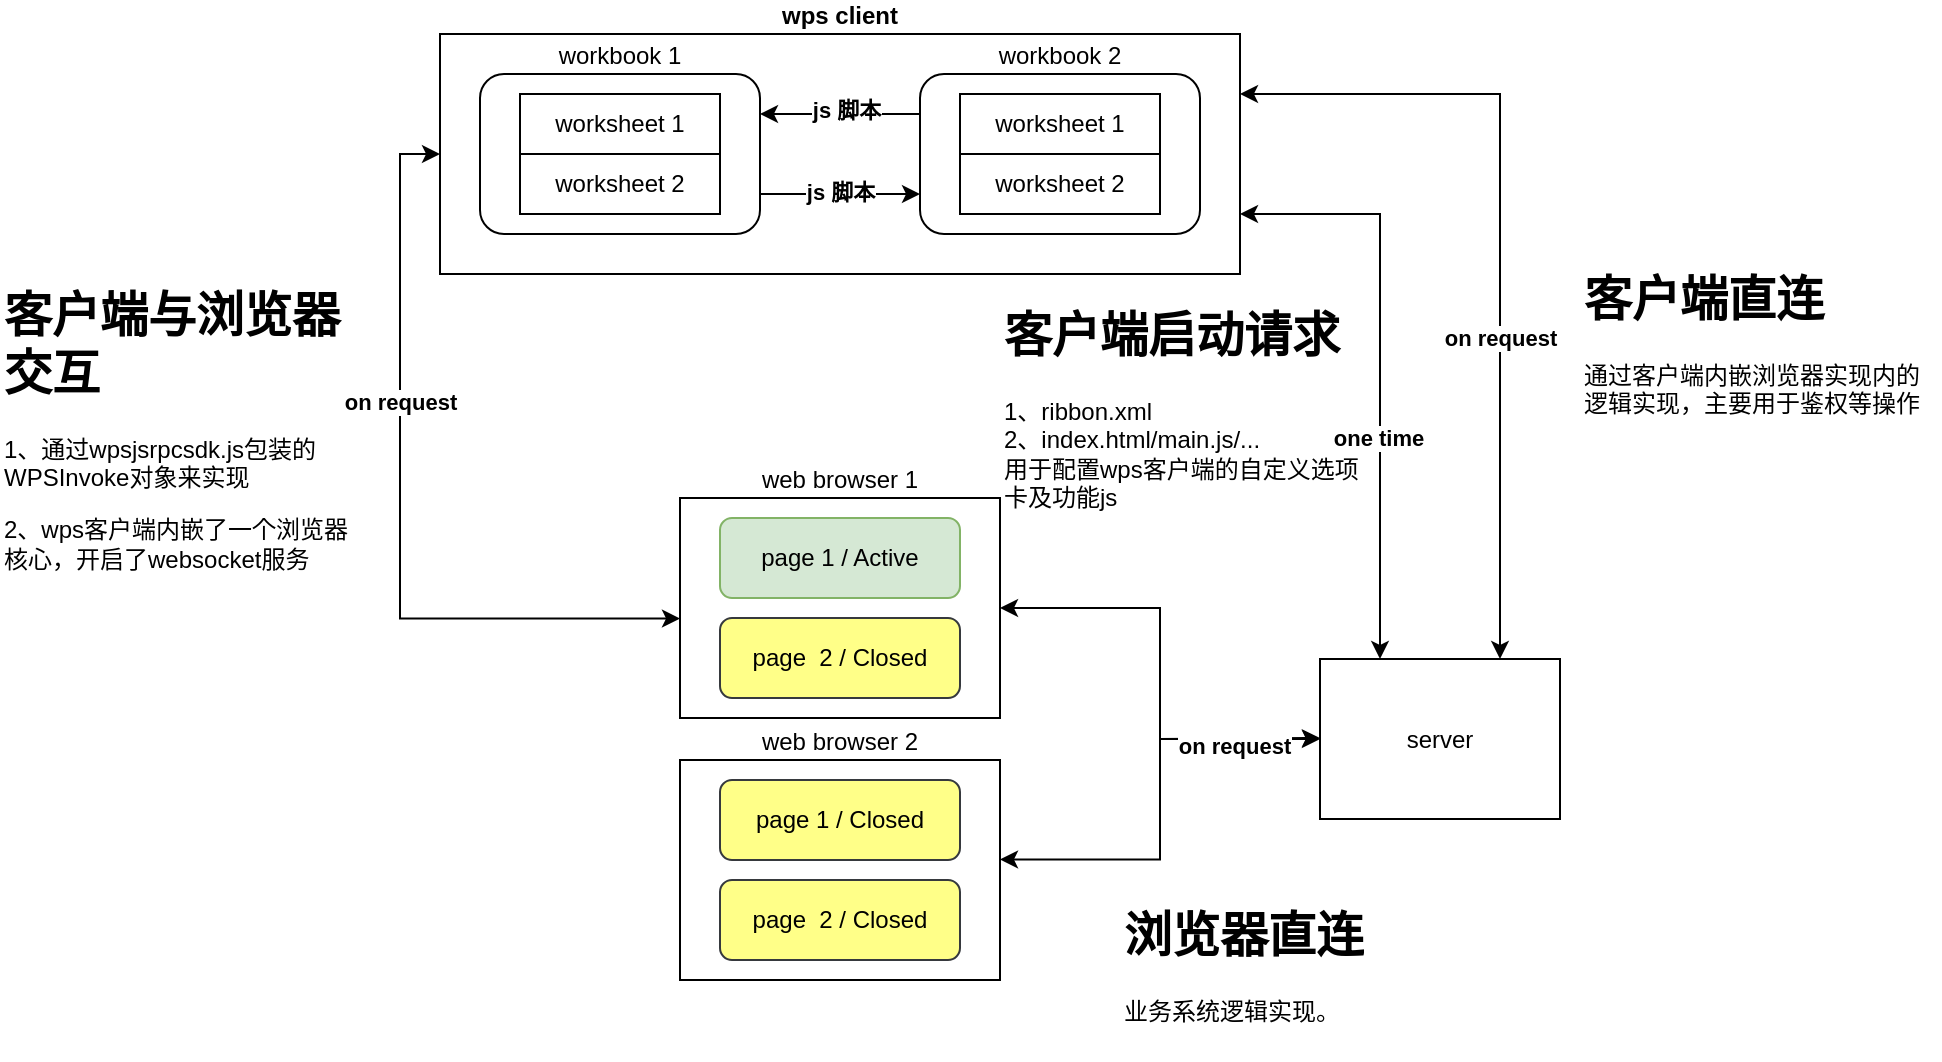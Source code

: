 <mxfile version="24.6.4" type="github" pages="2">
  <diagram name="总图" id="iSd0H_wCLaq5D1jU6K46">
    <mxGraphModel dx="1869" dy="535" grid="1" gridSize="10" guides="1" tooltips="1" connect="1" arrows="1" fold="1" page="1" pageScale="1" pageWidth="827" pageHeight="1169" math="0" shadow="0">
      <root>
        <mxCell id="0" />
        <mxCell id="1" parent="0" />
        <mxCell id="H8_Cm7AufaQt3DzKcf4--67" style="edgeStyle=orthogonalEdgeStyle;rounded=0;orthogonalLoop=1;jettySize=auto;html=1;exitX=1;exitY=0.75;exitDx=0;exitDy=0;startArrow=classic;startFill=1;movable=0;resizable=0;rotatable=0;deletable=0;editable=0;locked=1;connectable=0;" edge="1" parent="1" source="H8_Cm7AufaQt3DzKcf4--61">
          <mxGeometry relative="1" as="geometry">
            <mxPoint x="480" y="482" as="targetPoint" />
          </mxGeometry>
        </mxCell>
        <mxCell id="H8_Cm7AufaQt3DzKcf4--72" style="edgeStyle=orthogonalEdgeStyle;rounded=0;orthogonalLoop=1;jettySize=auto;html=1;exitX=0;exitY=0.25;exitDx=0;exitDy=0;entryX=0;entryY=0.5;entryDx=0;entryDy=0;startArrow=classic;startFill=1;movable=0;resizable=0;rotatable=0;deletable=0;editable=0;locked=1;connectable=0;" edge="1" parent="1" source="H8_Cm7AufaQt3DzKcf4--61" target="H8_Cm7AufaQt3DzKcf4--30">
          <mxGeometry relative="1" as="geometry" />
        </mxCell>
        <mxCell id="H8_Cm7AufaQt3DzKcf4--79" value="on request" style="edgeLabel;html=1;align=center;verticalAlign=middle;resizable=0;points=[];fontStyle=1;movable=0;rotatable=0;deletable=0;editable=0;locked=1;connectable=0;" vertex="1" connectable="0" parent="H8_Cm7AufaQt3DzKcf4--72">
          <mxGeometry x="0.268" relative="1" as="geometry">
            <mxPoint as="offset" />
          </mxGeometry>
        </mxCell>
        <mxCell id="H8_Cm7AufaQt3DzKcf4--61" value="" style="group;movable=0;resizable=0;rotatable=0;deletable=0;editable=0;locked=1;connectable=0;" vertex="1" connectable="0" parent="1">
          <mxGeometry x="160" y="362" width="160" height="241" as="geometry" />
        </mxCell>
        <mxCell id="H8_Cm7AufaQt3DzKcf4--56" value="" style="group;fillColor=#ffff88;strokeColor=#36393d;movable=0;resizable=0;rotatable=0;deletable=0;editable=0;locked=1;connectable=0;" vertex="1" connectable="0" parent="H8_Cm7AufaQt3DzKcf4--61">
          <mxGeometry width="160" height="110" as="geometry" />
        </mxCell>
        <mxCell id="H8_Cm7AufaQt3DzKcf4--53" value="web browser 1" style="rounded=0;whiteSpace=wrap;html=1;labelPosition=center;verticalLabelPosition=top;align=center;verticalAlign=bottom;movable=0;resizable=0;rotatable=0;deletable=0;editable=0;locked=1;connectable=0;" vertex="1" parent="H8_Cm7AufaQt3DzKcf4--56">
          <mxGeometry width="160" height="110" as="geometry" />
        </mxCell>
        <mxCell id="H8_Cm7AufaQt3DzKcf4--54" value="page 1 / Active" style="rounded=1;whiteSpace=wrap;html=1;fillColor=#d5e8d4;strokeColor=#82b366;movable=0;resizable=0;rotatable=0;deletable=0;editable=0;locked=1;connectable=0;" vertex="1" parent="H8_Cm7AufaQt3DzKcf4--56">
          <mxGeometry x="20" y="10" width="120" height="40" as="geometry" />
        </mxCell>
        <mxCell id="H8_Cm7AufaQt3DzKcf4--55" value="page&amp;nbsp; 2 / Closed" style="rounded=1;whiteSpace=wrap;html=1;fillColor=#ffff88;strokeColor=#36393d;movable=0;resizable=0;rotatable=0;deletable=0;editable=0;locked=1;connectable=0;" vertex="1" parent="H8_Cm7AufaQt3DzKcf4--56">
          <mxGeometry x="20" y="60" width="120" height="40" as="geometry" />
        </mxCell>
        <mxCell id="H8_Cm7AufaQt3DzKcf4--57" value="" style="group;fillColor=#ffff88;strokeColor=#36393d;movable=0;resizable=0;rotatable=0;deletable=0;editable=0;locked=1;connectable=0;" vertex="1" connectable="0" parent="H8_Cm7AufaQt3DzKcf4--61">
          <mxGeometry y="131" width="160" height="110" as="geometry" />
        </mxCell>
        <mxCell id="H8_Cm7AufaQt3DzKcf4--58" value="web browser 2" style="rounded=0;whiteSpace=wrap;html=1;labelPosition=center;verticalLabelPosition=top;align=center;verticalAlign=bottom;movable=0;resizable=0;rotatable=0;deletable=0;editable=0;locked=1;connectable=0;" vertex="1" parent="H8_Cm7AufaQt3DzKcf4--57">
          <mxGeometry width="160" height="110" as="geometry" />
        </mxCell>
        <mxCell id="H8_Cm7AufaQt3DzKcf4--59" value="page 1 / Closed" style="rounded=1;whiteSpace=wrap;html=1;fillColor=#ffff88;strokeColor=#36393d;movable=0;resizable=0;rotatable=0;deletable=0;editable=0;locked=1;connectable=0;" vertex="1" parent="H8_Cm7AufaQt3DzKcf4--57">
          <mxGeometry x="20" y="10" width="120" height="40" as="geometry" />
        </mxCell>
        <mxCell id="H8_Cm7AufaQt3DzKcf4--60" value="page&amp;nbsp; 2 / Closed" style="rounded=1;whiteSpace=wrap;html=1;fillColor=#ffff88;strokeColor=#36393d;movable=0;resizable=0;rotatable=0;deletable=0;editable=0;locked=1;connectable=0;" vertex="1" parent="H8_Cm7AufaQt3DzKcf4--57">
          <mxGeometry x="20" y="60" width="120" height="40" as="geometry" />
        </mxCell>
        <mxCell id="H8_Cm7AufaQt3DzKcf4--64" value="server" style="rounded=0;whiteSpace=wrap;html=1;movable=0;resizable=0;rotatable=0;deletable=0;editable=0;locked=1;connectable=0;" vertex="1" parent="1">
          <mxGeometry x="480" y="442.5" width="120" height="80" as="geometry" />
        </mxCell>
        <mxCell id="H8_Cm7AufaQt3DzKcf4--75" style="edgeStyle=orthogonalEdgeStyle;rounded=0;orthogonalLoop=1;jettySize=auto;html=1;exitX=1;exitY=0.25;exitDx=0;exitDy=0;entryX=0.75;entryY=0;entryDx=0;entryDy=0;startArrow=classic;startFill=1;movable=0;resizable=0;rotatable=0;deletable=0;editable=0;locked=1;connectable=0;" edge="1" parent="1" source="H8_Cm7AufaQt3DzKcf4--30" target="H8_Cm7AufaQt3DzKcf4--64">
          <mxGeometry relative="1" as="geometry" />
        </mxCell>
        <mxCell id="H8_Cm7AufaQt3DzKcf4--78" value="on request" style="edgeLabel;html=1;align=center;verticalAlign=middle;resizable=0;points=[];fontStyle=1;movable=0;rotatable=0;deletable=0;editable=0;locked=1;connectable=0;" vertex="1" connectable="0" parent="H8_Cm7AufaQt3DzKcf4--75">
          <mxGeometry x="0.22" relative="1" as="geometry">
            <mxPoint as="offset" />
          </mxGeometry>
        </mxCell>
        <mxCell id="H8_Cm7AufaQt3DzKcf4--76" style="edgeStyle=orthogonalEdgeStyle;rounded=0;orthogonalLoop=1;jettySize=auto;html=1;exitX=1;exitY=0.75;exitDx=0;exitDy=0;entryX=0.25;entryY=0;entryDx=0;entryDy=0;startArrow=classic;startFill=1;movable=0;resizable=0;rotatable=0;deletable=0;editable=0;locked=1;connectable=0;" edge="1" parent="1" source="H8_Cm7AufaQt3DzKcf4--30" target="H8_Cm7AufaQt3DzKcf4--64">
          <mxGeometry relative="1" as="geometry" />
        </mxCell>
        <mxCell id="H8_Cm7AufaQt3DzKcf4--77" value="&lt;b&gt;one time&lt;/b&gt;" style="edgeLabel;html=1;align=center;verticalAlign=middle;resizable=0;points=[];movable=0;rotatable=0;deletable=0;editable=0;locked=1;connectable=0;" vertex="1" connectable="0" parent="H8_Cm7AufaQt3DzKcf4--76">
          <mxGeometry x="0.245" y="-1" relative="1" as="geometry">
            <mxPoint as="offset" />
          </mxGeometry>
        </mxCell>
        <mxCell id="H8_Cm7AufaQt3DzKcf4--30" value="" style="group;movable=0;resizable=0;rotatable=0;deletable=0;editable=0;locked=1;connectable=0;" vertex="1" connectable="0" parent="1">
          <mxGeometry x="40" y="130" width="400" height="120" as="geometry" />
        </mxCell>
        <mxCell id="H8_Cm7AufaQt3DzKcf4--6" value="wps client" style="rounded=0;whiteSpace=wrap;html=1;fillColor=default;labelPosition=center;verticalLabelPosition=top;align=center;verticalAlign=bottom;fontStyle=1;movable=0;resizable=0;rotatable=0;deletable=0;editable=0;locked=1;connectable=0;" vertex="1" parent="H8_Cm7AufaQt3DzKcf4--30">
          <mxGeometry width="400" height="120" as="geometry" />
        </mxCell>
        <mxCell id="H8_Cm7AufaQt3DzKcf4--28" value="" style="group;movable=0;resizable=0;rotatable=0;deletable=0;editable=0;locked=1;connectable=0;" vertex="1" connectable="0" parent="H8_Cm7AufaQt3DzKcf4--30">
          <mxGeometry x="20" y="20" width="360" height="80" as="geometry" />
        </mxCell>
        <mxCell id="H8_Cm7AufaQt3DzKcf4--16" value="" style="group;movable=0;resizable=0;rotatable=0;deletable=0;editable=0;locked=1;connectable=0;" vertex="1" connectable="0" parent="H8_Cm7AufaQt3DzKcf4--28">
          <mxGeometry width="140" height="80" as="geometry" />
        </mxCell>
        <mxCell id="H8_Cm7AufaQt3DzKcf4--13" value="workbook 1" style="rounded=1;whiteSpace=wrap;html=1;verticalAlign=bottom;labelPosition=center;verticalLabelPosition=top;align=center;movable=0;resizable=0;rotatable=0;deletable=0;editable=0;locked=1;connectable=0;" vertex="1" parent="H8_Cm7AufaQt3DzKcf4--16">
          <mxGeometry width="140" height="80" as="geometry" />
        </mxCell>
        <mxCell id="H8_Cm7AufaQt3DzKcf4--14" value="worksheet 1" style="rounded=0;whiteSpace=wrap;html=1;movable=0;resizable=0;rotatable=0;deletable=0;editable=0;locked=1;connectable=0;" vertex="1" parent="H8_Cm7AufaQt3DzKcf4--16">
          <mxGeometry x="20" y="10" width="100" height="30" as="geometry" />
        </mxCell>
        <mxCell id="H8_Cm7AufaQt3DzKcf4--15" value="worksheet 2" style="rounded=0;whiteSpace=wrap;html=1;movable=0;resizable=0;rotatable=0;deletable=0;editable=0;locked=1;connectable=0;" vertex="1" parent="H8_Cm7AufaQt3DzKcf4--16">
          <mxGeometry x="20" y="40" width="100" height="30" as="geometry" />
        </mxCell>
        <mxCell id="H8_Cm7AufaQt3DzKcf4--17" value="" style="group;movable=0;resizable=0;rotatable=0;deletable=0;editable=0;locked=1;connectable=0;" vertex="1" connectable="0" parent="H8_Cm7AufaQt3DzKcf4--28">
          <mxGeometry x="220" width="140" height="80" as="geometry" />
        </mxCell>
        <mxCell id="H8_Cm7AufaQt3DzKcf4--26" style="edgeStyle=orthogonalEdgeStyle;rounded=0;orthogonalLoop=1;jettySize=auto;html=1;exitX=0;exitY=0.25;exitDx=0;exitDy=0;movable=0;resizable=0;rotatable=0;deletable=0;editable=0;locked=1;connectable=0;" edge="1" parent="H8_Cm7AufaQt3DzKcf4--17" source="H8_Cm7AufaQt3DzKcf4--18">
          <mxGeometry relative="1" as="geometry">
            <mxPoint x="-80" y="20" as="targetPoint" />
          </mxGeometry>
        </mxCell>
        <mxCell id="H8_Cm7AufaQt3DzKcf4--92" value="&lt;b&gt;js 脚本&lt;/b&gt;" style="edgeLabel;html=1;align=center;verticalAlign=middle;resizable=0;points=[];movable=0;rotatable=0;deletable=0;editable=0;locked=1;connectable=0;" vertex="1" connectable="0" parent="H8_Cm7AufaQt3DzKcf4--26">
          <mxGeometry x="-0.041" y="-2" relative="1" as="geometry">
            <mxPoint x="1" as="offset" />
          </mxGeometry>
        </mxCell>
        <mxCell id="H8_Cm7AufaQt3DzKcf4--18" value="workbook 2" style="rounded=1;whiteSpace=wrap;html=1;verticalAlign=bottom;labelPosition=center;verticalLabelPosition=top;align=center;movable=0;resizable=0;rotatable=0;deletable=0;editable=0;locked=1;connectable=0;" vertex="1" parent="H8_Cm7AufaQt3DzKcf4--17">
          <mxGeometry width="140" height="80" as="geometry" />
        </mxCell>
        <mxCell id="H8_Cm7AufaQt3DzKcf4--19" value="worksheet 1" style="rounded=0;whiteSpace=wrap;html=1;movable=0;resizable=0;rotatable=0;deletable=0;editable=0;locked=1;connectable=0;" vertex="1" parent="H8_Cm7AufaQt3DzKcf4--17">
          <mxGeometry x="20" y="10" width="100" height="30" as="geometry" />
        </mxCell>
        <mxCell id="H8_Cm7AufaQt3DzKcf4--20" value="worksheet 2" style="rounded=0;whiteSpace=wrap;html=1;movable=0;resizable=0;rotatable=0;deletable=0;editable=0;locked=1;connectable=0;" vertex="1" parent="H8_Cm7AufaQt3DzKcf4--17">
          <mxGeometry x="20" y="40" width="100" height="30" as="geometry" />
        </mxCell>
        <mxCell id="H8_Cm7AufaQt3DzKcf4--27" style="edgeStyle=orthogonalEdgeStyle;rounded=0;orthogonalLoop=1;jettySize=auto;html=1;exitX=0;exitY=0.75;exitDx=0;exitDy=0;entryX=1;entryY=0.75;entryDx=0;entryDy=0;startArrow=classic;startFill=1;endArrow=none;endFill=0;movable=0;resizable=0;rotatable=0;deletable=0;editable=0;locked=1;connectable=0;" edge="1" parent="H8_Cm7AufaQt3DzKcf4--28" source="H8_Cm7AufaQt3DzKcf4--18" target="H8_Cm7AufaQt3DzKcf4--13">
          <mxGeometry relative="1" as="geometry" />
        </mxCell>
        <mxCell id="H8_Cm7AufaQt3DzKcf4--93" value="js 脚本" style="edgeLabel;html=1;align=center;verticalAlign=middle;resizable=0;points=[];fontStyle=1;movable=0;rotatable=0;deletable=0;editable=0;locked=1;connectable=0;" vertex="1" connectable="0" parent="H8_Cm7AufaQt3DzKcf4--27">
          <mxGeometry x="0.015" y="-1" relative="1" as="geometry">
            <mxPoint as="offset" />
          </mxGeometry>
        </mxCell>
        <mxCell id="H8_Cm7AufaQt3DzKcf4--66" style="edgeStyle=orthogonalEdgeStyle;rounded=0;orthogonalLoop=1;jettySize=auto;html=1;entryX=0;entryY=0.5;entryDx=0;entryDy=0;startArrow=classic;startFill=1;movable=0;resizable=0;rotatable=0;deletable=0;editable=0;locked=1;connectable=0;" edge="1" parent="1" source="H8_Cm7AufaQt3DzKcf4--53" target="H8_Cm7AufaQt3DzKcf4--64">
          <mxGeometry relative="1" as="geometry" />
        </mxCell>
        <mxCell id="H8_Cm7AufaQt3DzKcf4--81" value="on request" style="edgeLabel;html=1;align=center;verticalAlign=middle;resizable=0;points=[];fontStyle=1;movable=0;rotatable=0;deletable=0;editable=0;locked=1;connectable=0;" vertex="1" connectable="0" parent="H8_Cm7AufaQt3DzKcf4--66">
          <mxGeometry x="0.612" y="-3" relative="1" as="geometry">
            <mxPoint as="offset" />
          </mxGeometry>
        </mxCell>
        <mxCell id="H8_Cm7AufaQt3DzKcf4--73" value="&lt;h1 style=&quot;margin-top: 0px;&quot;&gt;客户端启动请求&lt;/h1&gt;&lt;div&gt;1、ribbon.xml&lt;/div&gt;&lt;div&gt;2、index.html/main.js/...&lt;/div&gt;&lt;div&gt;用于配置wps客户端的自定义选项卡及功能js&lt;/div&gt;" style="text;html=1;whiteSpace=wrap;overflow=hidden;rounded=0;movable=0;resizable=0;rotatable=0;deletable=0;editable=0;locked=1;connectable=0;" vertex="1" parent="1">
          <mxGeometry x="320" y="260" width="190" height="120" as="geometry" />
        </mxCell>
        <mxCell id="H8_Cm7AufaQt3DzKcf4--80" value="&lt;h1 style=&quot;margin-top: 0px;&quot;&gt;客户端与浏览器交互&lt;/h1&gt;&lt;p&gt;1、通过wpsjsrpcsdk.js包装的WPSInvoke对象来实现&lt;/p&gt;&lt;p&gt;&lt;span style=&quot;background-color: initial;&quot;&gt;2、wps客户端内嵌了一个浏览器核心，开启了websocket服务&lt;/span&gt;&lt;/p&gt;" style="text;html=1;whiteSpace=wrap;overflow=hidden;rounded=0;movable=0;resizable=0;rotatable=0;deletable=0;editable=0;locked=1;connectable=0;" vertex="1" parent="1">
          <mxGeometry x="-180" y="250" width="180" height="160" as="geometry" />
        </mxCell>
        <mxCell id="H8_Cm7AufaQt3DzKcf4--82" value="&lt;h1 style=&quot;margin-top: 0px;&quot;&gt;客户端直连&lt;/h1&gt;&lt;p&gt;通过客户端内嵌浏览器实现内的逻辑实现，主要用于鉴权等操作&lt;/p&gt;" style="text;html=1;whiteSpace=wrap;overflow=hidden;rounded=0;movable=0;resizable=0;rotatable=0;deletable=0;editable=0;locked=1;connectable=0;" vertex="1" parent="1">
          <mxGeometry x="610" y="242" width="180" height="120" as="geometry" />
        </mxCell>
        <mxCell id="H8_Cm7AufaQt3DzKcf4--83" value="&lt;h1 style=&quot;margin-top: 0px;&quot;&gt;浏览器直连&lt;/h1&gt;&lt;p&gt;业务系统逻辑实现。&lt;/p&gt;" style="text;html=1;whiteSpace=wrap;overflow=hidden;rounded=0;movable=0;resizable=0;rotatable=0;deletable=0;editable=0;locked=1;connectable=0;" vertex="1" parent="1">
          <mxGeometry x="380" y="560" width="130" height="80" as="geometry" />
        </mxCell>
      </root>
    </mxGraphModel>
  </diagram>
  <diagram id="awbph20XSOIuzejiLzHW" name="系统启动">
    <mxGraphModel dx="1042" dy="535" grid="1" gridSize="10" guides="1" tooltips="1" connect="1" arrows="1" fold="1" page="1" pageScale="1" pageWidth="827" pageHeight="1169" math="0" shadow="0">
      <root>
        <mxCell id="0" />
        <mxCell id="1" parent="0" />
      </root>
    </mxGraphModel>
  </diagram>
</mxfile>

